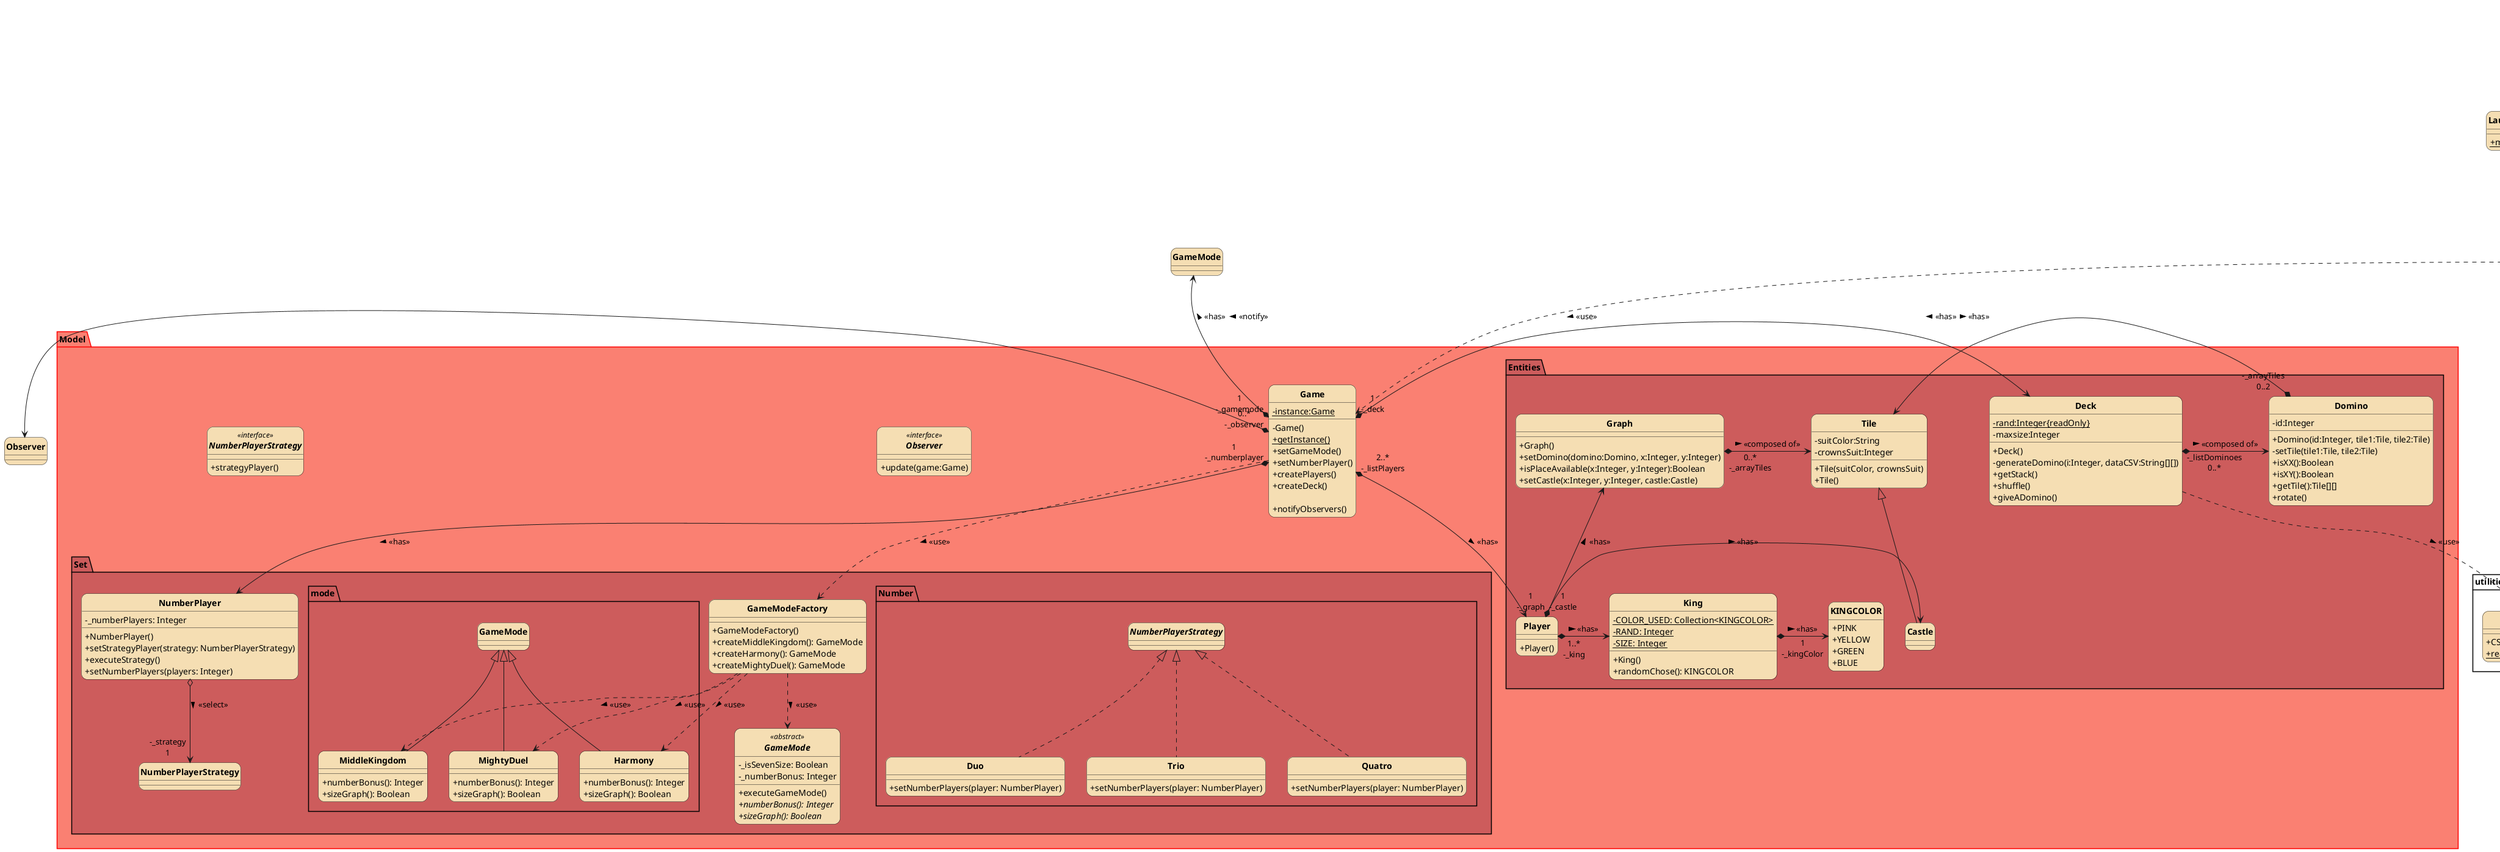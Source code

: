 @startuml
skinparam style strictuml
skinparam classAttributeIconSize 0
skinparam classFontStyle Bold
hide enum methods
skinparam roundcorner 20
skinparam classBackgroundColor #wheat


class LauncherKingdomino{
    +{static} main( args:String[] )
}

package utilities {
    class CSVReader{
        +CSVReader()
        {static}+readCSV(path:String):String[][]
    }

}

package Model #salmon;line:red{

    class Game {
        {static}-instance:Game
        -Game()
        {static}+getInstance()
        +setGameMode()
        +setNumberPlayer()
        +createPlayers()
        +createDeck()

        +notifyObservers()
    }

    interface Observer<<interface>>{
       +update(game:Game)
    }

    package Entities #indianred{
        Graph "0..*\n-_arrayTiles" *-> Tile : <<composed of>> >

        class Graph {
            +Graph()
            +setDomino(domino:Domino, x:Integer, y:Integer)
            +isPlaceAvailable(x:Integer, y:Integer):Boolean
            +setCastle(x:Integer, y:Integer, castle:Castle)

        }

        class King{
            {static}-COLOR_USED: Collection<KINGCOLOR>
            {static}-RAND: Integer
            {static}-SIZE: Integer

            +King()
            +randomChose(): KINGCOLOR
        }


        Deck "-_listDominoes\n0..*" *-> Domino : <<composed of>> >


        class Deck{
            {static}-rand:Integer{readOnly}
            -maxsize:Integer
            +Deck()
            -generateDomino(i:Integer, dataCSV:String[][])
            +getStack()
            +shuffle()
            +giveADomino()
        }

        Domino "-_arrayTiles\n0..2" *-l-> Tile : <<has>> >
        class Domino {
           -id:Integer
           +Domino(id:Integer, tile1:Tile, tile2:Tile)
           -setTile(tile1:Tile, tile2:Tile)
           +isXX():Boolean
           +isXY():Boolean
           +getTile():Tile[][]
           +rotate()
        }

        class Tile{
           -suitColor:String
           -crownsSuit:Integer
           +Tile(suitColor, crownsSuit)
           +Tile()
        }

        Player "1\n-_graph" *--> Graph : > <<has>>
        Player "1..*\n-_king"*-> King : > <<has>>
        Player "1\n-_castle" *-l-> Castle : > <<has>>
        class Player {
            +Player()
        }

        class Castle extends Tile{

        }

        enum KINGCOLOR {
            +PINK
            +YELLOW
            +GREEN
            +BLUE
        }

    }


    package Set #indianred {

        class NumberPlayer{
            -_numberPlayers: Integer
            +NumberPlayer()
            +setStrategyPlayer(strategy: NumberPlayerStrategy)
            +executeStrategy()
            +setNumberPlayers(players: Integer)
         }

        NumberPlayer o--> "-_strategy\n1"NumberPlayerStrategy: > <<select>>

        package Number{
            class Duo implements NumberPlayerStrategy
            {
                +setNumberPlayers(player: NumberPlayer)
            }

            class Trio implements NumberPlayerStrategy
            {
                +setNumberPlayers(player: NumberPlayer)
            }

            class Quatro implements NumberPlayerStrategy
            {
                +setNumberPlayers(player: NumberPlayer)
            }
        }

        Game ..> GameModeFactory : <<use>> >
        GameModeFactory ..> GameMode : <<use>> >

        class GameModeFactory{
            +GameModeFactory()
            +createMiddleKingdom(): GameMode
            +createHarmony(): GameMode
            +createMightyDuel(): GameMode
        }

        abstract GameMode<<abstract>>{
            -_isSevenSize: Boolean
            -_numberBonus: Integer
            +executeGameMode()
            {abstract}+numberBonus(): Integer
            {abstract}+sizeGraph(): Boolean
        }


            package mode{
                class MiddleKingdom extends GameMode{
                    +numberBonus(): Integer
                    +sizeGraph(): Boolean
                }

                class Harmony extends GameMode{
                    +numberBonus(): Integer
                    +sizeGraph(): Boolean
                }

                class MightyDuel extends GameMode{
                    +numberBonus(): Integer
                    +sizeGraph(): Boolean
                }

                GameModeFactory ..> MiddleKingdom: <<use>> >
                GameModeFactory ..> Harmony: <<use>> >
                GameModeFactory ..> MightyDuel: <<use>> >
            }

    }

    interface NumberPlayerStrategy<<interface>>{
        +strategyPlayer()
    }
}

package View #lightgreen;line:green{
    Window ..> KingDominoStart : <<use>> >
    KingDominoStart ..> KingDominoGame : <<use>> >
    KingDominoGame ..> KingDominoEnd: <<use>> >

    class Window implements Observer
    {
        +Window(game:Game, controller:Controller)
        +update(observer:Observer)
    }

    class KingDominoStart implements Observer
    {
        +KingDominoStart()
    }

    class KingDominoGame implements Observer
    {

    }

    class KingDominoEnd implements Observer
    {

    }
}

package Controller #gold;line:goldenrod {

    class Controller{
        +launchGame()
    }

}

    Window ..> Controller :<<use>> >
LauncherKingdomino .> Window : <<create>> >
LauncherKingdomino .> Controller : <<create>> >

Game "1\n-_gamemode"*-u-> GameMode : <<has>> >
Game "1\n-_numberplayer" *--> NumberPlayer : <<has>> >
Game "1\n-_deck" *-> Deck : <<has>> >
Game "2..*\n-_listPlayers" *--> Player : <<has>> >


Controller ..> Game : <<use>> >
Game *-l-> Observer : "0..*\n-_observer"<<notify>> >
King *-r-> "1\n-_kingColor" KINGCOLOR : <<has>> >
Deck .d.> CSVReader : <<use>> >

@enduml